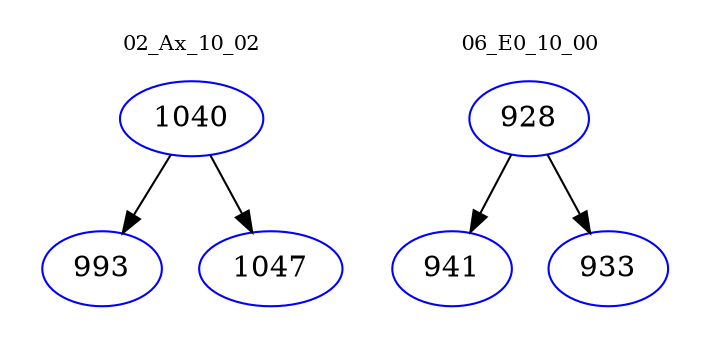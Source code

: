 digraph{
subgraph cluster_0 {
color = white
label = "02_Ax_10_02";
fontsize=10;
T0_1040 [label="1040", color="blue"]
T0_1040 -> T0_993 [color="black"]
T0_993 [label="993", color="blue"]
T0_1040 -> T0_1047 [color="black"]
T0_1047 [label="1047", color="blue"]
}
subgraph cluster_1 {
color = white
label = "06_E0_10_00";
fontsize=10;
T1_928 [label="928", color="blue"]
T1_928 -> T1_941 [color="black"]
T1_941 [label="941", color="blue"]
T1_928 -> T1_933 [color="black"]
T1_933 [label="933", color="blue"]
}
}
